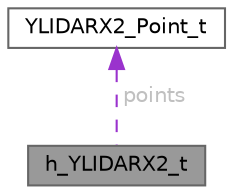 digraph "h_YLIDARX2_t"
{
 // LATEX_PDF_SIZE
  bgcolor="transparent";
  edge [fontname=Helvetica,fontsize=10,labelfontname=Helvetica,labelfontsize=10];
  node [fontname=Helvetica,fontsize=10,shape=box,height=0.2,width=0.4];
  Node1 [id="Node000001",label="h_YLIDARX2_t",height=0.2,width=0.4,color="gray40", fillcolor="grey60", style="filled", fontcolor="black",tooltip="Structure to hold LIDAR state and data."];
  Node2 -> Node1 [id="edge1_Node000001_Node000002",dir="back",color="darkorchid3",style="dashed",tooltip=" ",label=" points",fontcolor="grey" ];
  Node2 [id="Node000002",label="YLIDARX2_Point_t",height=0.2,width=0.4,color="gray40", fillcolor="white", style="filled",URL="$structYLIDARX2__Point__t.html",tooltip="Structure to hold individual LIDAR point data."];
}
